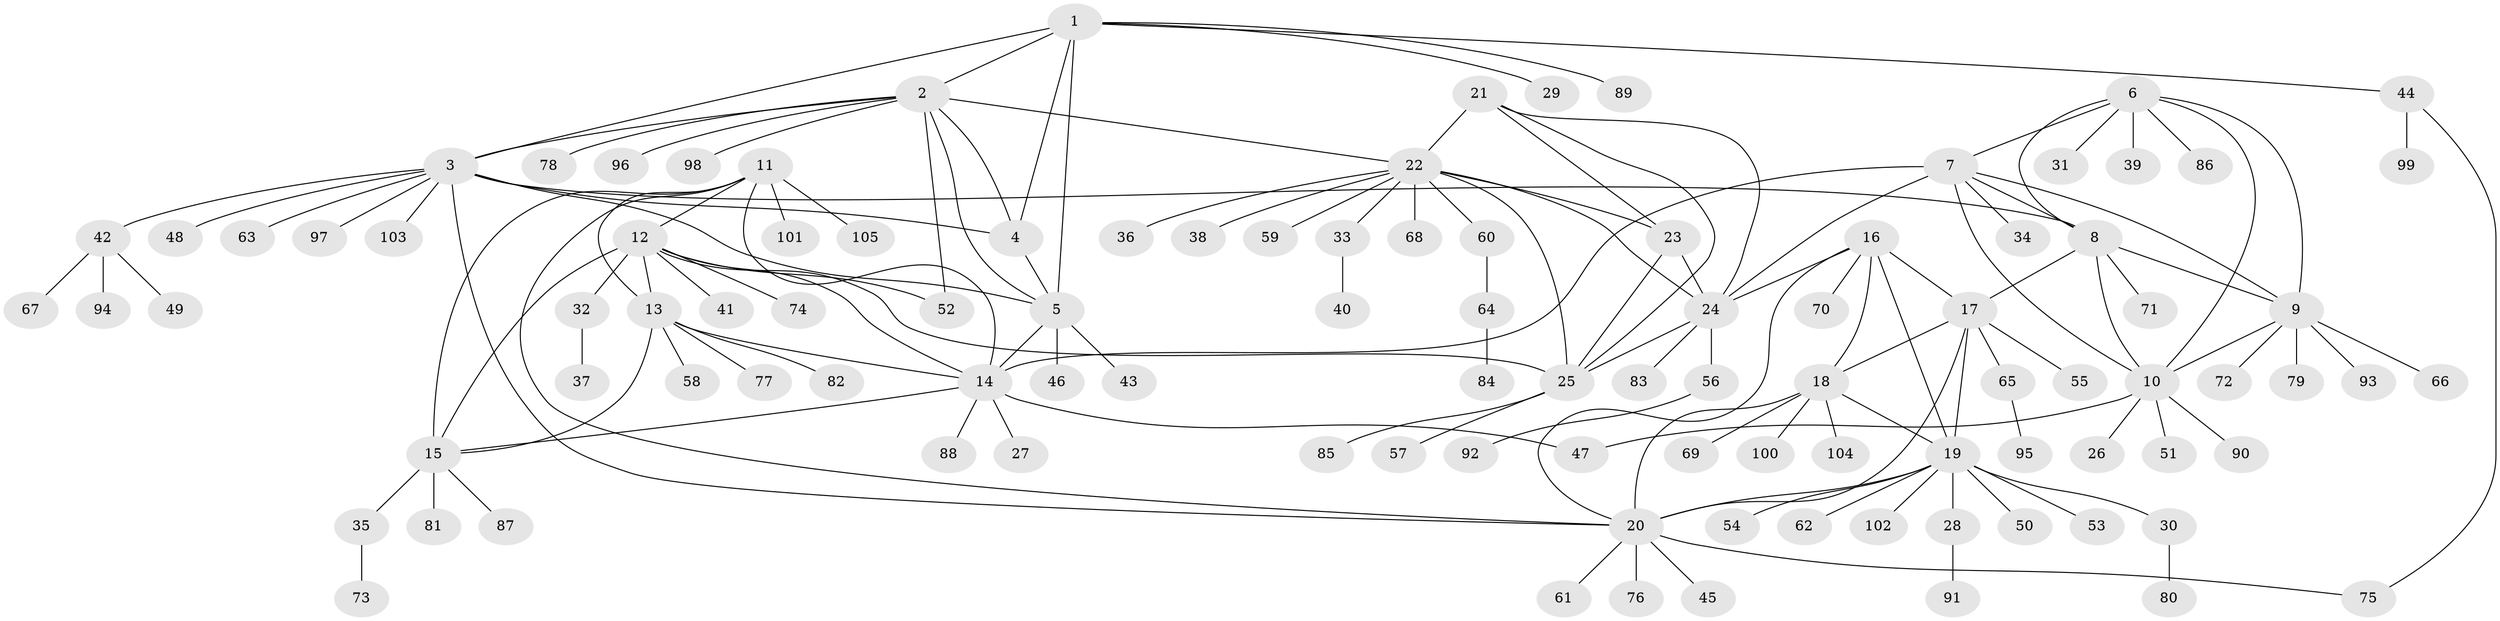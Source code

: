 // Generated by graph-tools (version 1.1) at 2025/26/03/09/25 03:26:35]
// undirected, 105 vertices, 143 edges
graph export_dot {
graph [start="1"]
  node [color=gray90,style=filled];
  1;
  2;
  3;
  4;
  5;
  6;
  7;
  8;
  9;
  10;
  11;
  12;
  13;
  14;
  15;
  16;
  17;
  18;
  19;
  20;
  21;
  22;
  23;
  24;
  25;
  26;
  27;
  28;
  29;
  30;
  31;
  32;
  33;
  34;
  35;
  36;
  37;
  38;
  39;
  40;
  41;
  42;
  43;
  44;
  45;
  46;
  47;
  48;
  49;
  50;
  51;
  52;
  53;
  54;
  55;
  56;
  57;
  58;
  59;
  60;
  61;
  62;
  63;
  64;
  65;
  66;
  67;
  68;
  69;
  70;
  71;
  72;
  73;
  74;
  75;
  76;
  77;
  78;
  79;
  80;
  81;
  82;
  83;
  84;
  85;
  86;
  87;
  88;
  89;
  90;
  91;
  92;
  93;
  94;
  95;
  96;
  97;
  98;
  99;
  100;
  101;
  102;
  103;
  104;
  105;
  1 -- 2;
  1 -- 3;
  1 -- 4;
  1 -- 5;
  1 -- 29;
  1 -- 44;
  1 -- 89;
  2 -- 3;
  2 -- 4;
  2 -- 5;
  2 -- 22;
  2 -- 52;
  2 -- 78;
  2 -- 96;
  2 -- 98;
  3 -- 4;
  3 -- 5;
  3 -- 8;
  3 -- 20;
  3 -- 42;
  3 -- 48;
  3 -- 63;
  3 -- 97;
  3 -- 103;
  4 -- 5;
  5 -- 14;
  5 -- 43;
  5 -- 46;
  6 -- 7;
  6 -- 8;
  6 -- 9;
  6 -- 10;
  6 -- 31;
  6 -- 39;
  6 -- 86;
  7 -- 8;
  7 -- 9;
  7 -- 10;
  7 -- 14;
  7 -- 24;
  7 -- 34;
  8 -- 9;
  8 -- 10;
  8 -- 17;
  8 -- 71;
  9 -- 10;
  9 -- 66;
  9 -- 72;
  9 -- 79;
  9 -- 93;
  10 -- 26;
  10 -- 47;
  10 -- 51;
  10 -- 90;
  11 -- 12;
  11 -- 13;
  11 -- 14;
  11 -- 15;
  11 -- 20;
  11 -- 101;
  11 -- 105;
  12 -- 13;
  12 -- 14;
  12 -- 15;
  12 -- 25;
  12 -- 32;
  12 -- 41;
  12 -- 52;
  12 -- 74;
  13 -- 14;
  13 -- 15;
  13 -- 58;
  13 -- 77;
  13 -- 82;
  14 -- 15;
  14 -- 27;
  14 -- 47;
  14 -- 88;
  15 -- 35;
  15 -- 81;
  15 -- 87;
  16 -- 17;
  16 -- 18;
  16 -- 19;
  16 -- 20;
  16 -- 24;
  16 -- 70;
  17 -- 18;
  17 -- 19;
  17 -- 20;
  17 -- 55;
  17 -- 65;
  18 -- 19;
  18 -- 20;
  18 -- 69;
  18 -- 100;
  18 -- 104;
  19 -- 20;
  19 -- 28;
  19 -- 30;
  19 -- 50;
  19 -- 53;
  19 -- 54;
  19 -- 62;
  19 -- 102;
  20 -- 45;
  20 -- 61;
  20 -- 75;
  20 -- 76;
  21 -- 22;
  21 -- 23;
  21 -- 24;
  21 -- 25;
  22 -- 23;
  22 -- 24;
  22 -- 25;
  22 -- 33;
  22 -- 36;
  22 -- 38;
  22 -- 59;
  22 -- 60;
  22 -- 68;
  23 -- 24;
  23 -- 25;
  24 -- 25;
  24 -- 56;
  24 -- 83;
  25 -- 57;
  25 -- 85;
  28 -- 91;
  30 -- 80;
  32 -- 37;
  33 -- 40;
  35 -- 73;
  42 -- 49;
  42 -- 67;
  42 -- 94;
  44 -- 75;
  44 -- 99;
  56 -- 92;
  60 -- 64;
  64 -- 84;
  65 -- 95;
}
